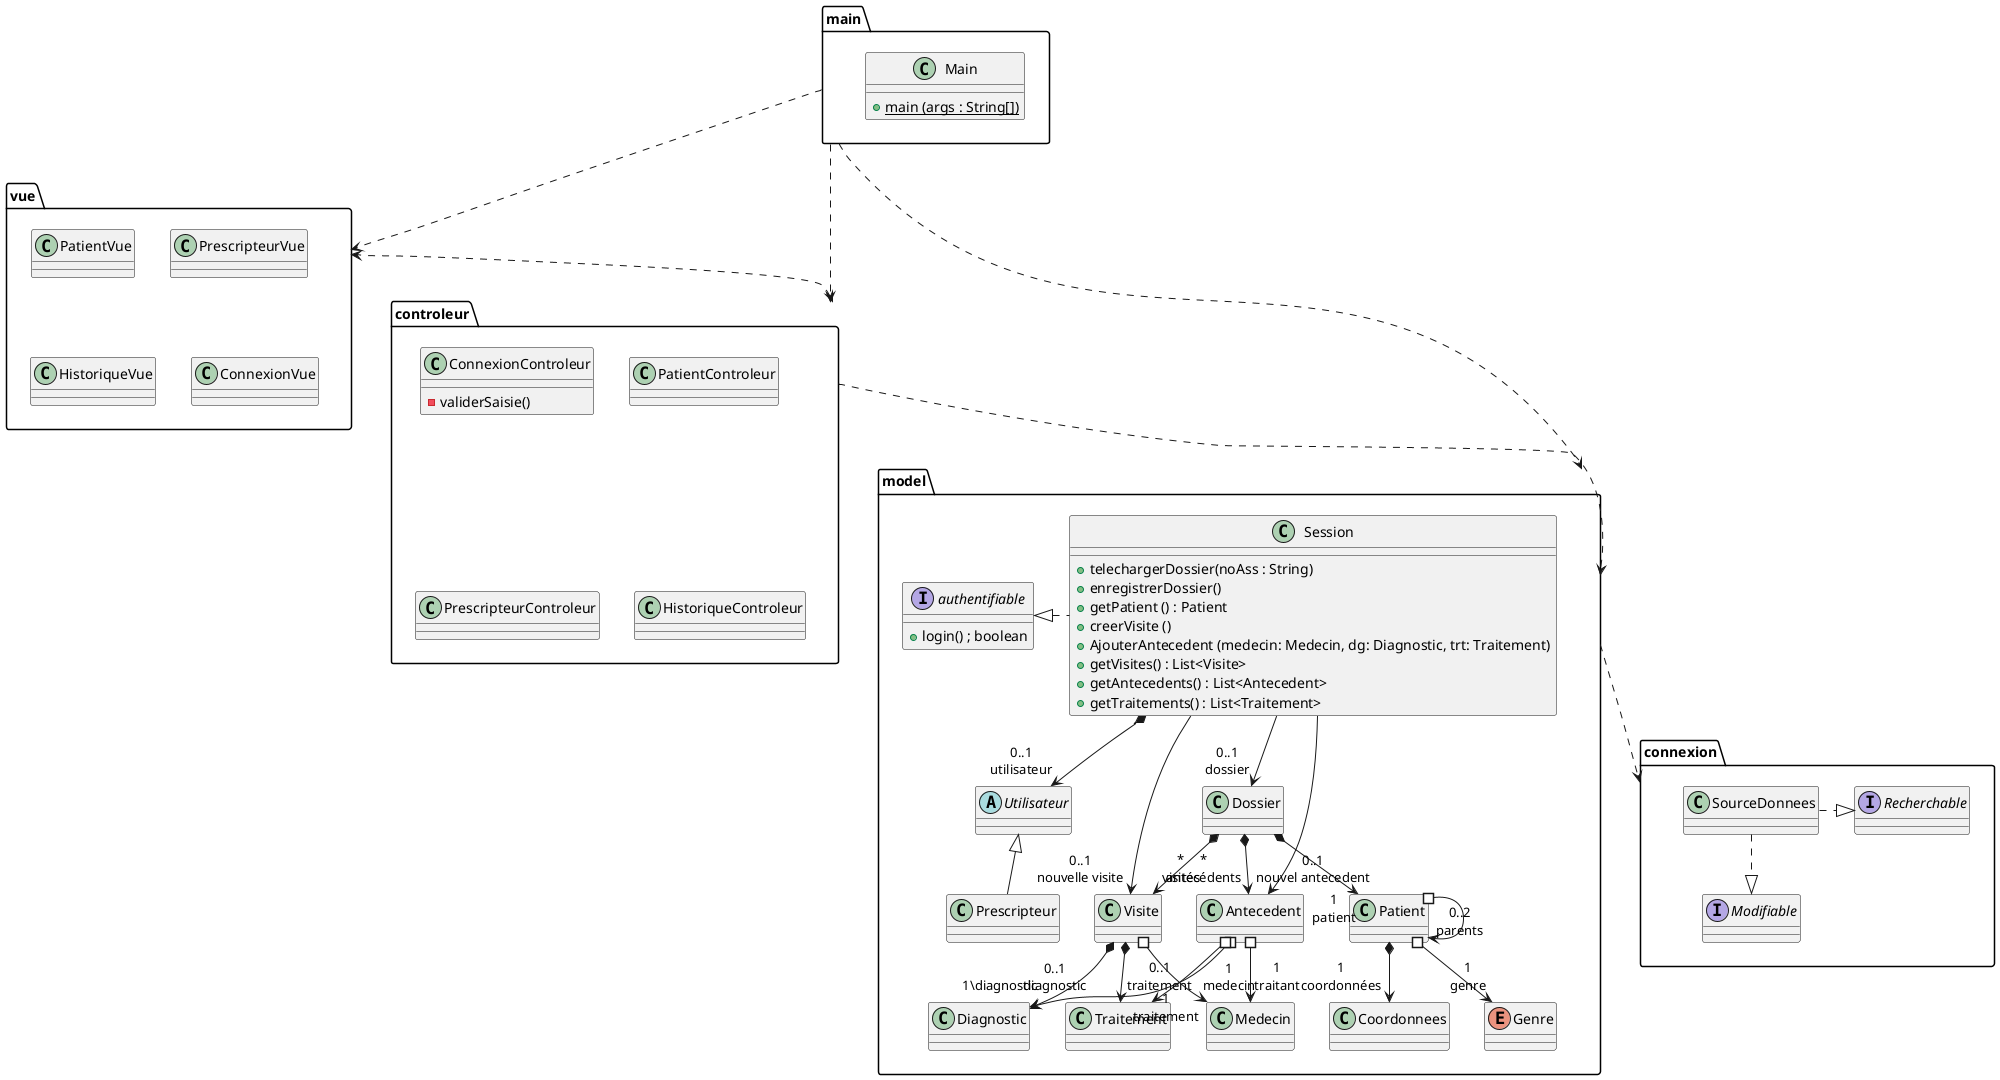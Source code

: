 @startuml

package model {

    class Patient {
    }

    class Coordonnees {

    }

    enum Genre {
    
    }

    class Dossier {
        
    }

    class Visite {
    
    }

    class Antecedent {
      
    }


    class Diagnostic {
       
    }

    class Traitement {
     
    }

    class Medecin {
        
    }

    abstract Utilisateur { 
        
        } 

    class Prescripteur { 
        
    }

    class Session {
        + telechargerDossier(noAss : String)
        + enregistrerDossier()
        + getPatient () : Patient
        + creerVisite ()
        + AjouterAntecedent (medecin: Medecin, dg: Diagnostic, trt: Traitement)
        + getVisites() : List<Visite>
        + getAntecedents() : List<Antecedent>
        + getTraitements() : List<Traitement>
    }

    interface authentifiable {
        + login() ; boolean
    }

    
}

package vue {
    class PatientVue{

    }

    class PrescripteurVue {

    }

    class HistoriqueVue {

    }
    class ConnexionVue {
    }

}

package controleur {

    class ConnexionControleur {
    - validerSaisie()
    }

    class PatientControleur {

    }

    class PrescripteurControleur {

    }

    class HistoriqueControleur {

    }

}

package connexion {
    class SourceDonnees {  
    }

    interface Recherchable {
    }

    interface Modifiable {
    }
}

package main {
    class Main {
        + {static} main (args : String[])
    }
}


Patient *--> "1\ncoordonnées" Coordonnees
Patient #--> "0..2\nparents" Patient
Patient #--> "1\ngenre" Genre

Dossier *--> "*\nvisites" Visite
Dossier *--> "*\nantécédents" Antecedent
Dossier *--> "1\npatient" Patient

Visite *--> "0..1\ndiagnostic" Diagnostic
Visite *--> "0..1\ntraitement" Traitement
Visite #--> "1\nmedecin" Medecin

Antecedent #--> "1\ntraitant" Medecin
Antecedent #--> "1\diagnostic" Diagnostic
Antecedent #--> "1\ntraitement" Traitement

Session --> "0..1\ndossier" Dossier

Session --> "0..1\nnouvelle visite" Visite
Session --> "0..1\nnouvel antecedent" Antecedent
Session *--> "0..1\nutilisateur" Utilisateur 
Session .l.|> authentifiable

SourceDonnees .d.|> Modifiable
SourceDonnees  .|> Recherchable

Utilisateur <|-- Prescripteur 


main ..> vue
main ..> controleur
main ..> model

vue <..> controleur

controleur ..> model

model ..> connexion

@enduml